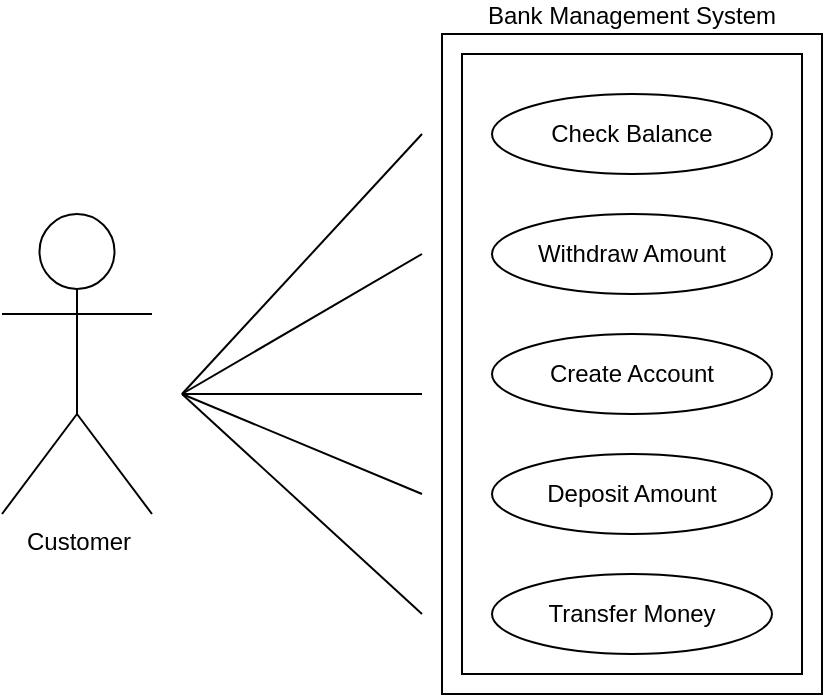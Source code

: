 <mxfile>
    <diagram id="_jJvDMua-DomdGU9ITgS" name="Page-1">
        <mxGraphModel dx="893" dy="389" grid="1" gridSize="10" guides="1" tooltips="1" connect="1" arrows="1" fold="1" page="1" pageScale="1" pageWidth="850" pageHeight="1100" math="0" shadow="0">
            <root>
                <mxCell id="0"/>
                <mxCell id="1" parent="0"/>
                <mxCell id="2" value="Customer" style="shape=umlActor;verticalLabelPosition=bottom;verticalAlign=top;html=1;" vertex="1" parent="1">
                    <mxGeometry x="110" y="290" width="75" height="150" as="geometry"/>
                </mxCell>
                <mxCell id="3" value="Bank Management System" style="verticalLabelPosition=top;verticalAlign=bottom;html=1;shape=mxgraph.basic.frame;dx=10;whiteSpace=wrap;labelPosition=center;align=center;" vertex="1" parent="1">
                    <mxGeometry x="330" y="200" width="190" height="330" as="geometry"/>
                </mxCell>
                <mxCell id="4" value="Check Balance" style="ellipse;whiteSpace=wrap;html=1;" vertex="1" parent="1">
                    <mxGeometry x="355" y="230" width="140" height="40" as="geometry"/>
                </mxCell>
                <mxCell id="7" value="Withdraw Amount" style="ellipse;whiteSpace=wrap;html=1;" vertex="1" parent="1">
                    <mxGeometry x="355" y="290" width="140" height="40" as="geometry"/>
                </mxCell>
                <mxCell id="10" value="Create Account" style="ellipse;whiteSpace=wrap;html=1;" vertex="1" parent="1">
                    <mxGeometry x="355" y="350" width="140" height="40" as="geometry"/>
                </mxCell>
                <mxCell id="13" value="Deposit Amount" style="ellipse;whiteSpace=wrap;html=1;" vertex="1" parent="1">
                    <mxGeometry x="355" y="410" width="140" height="40" as="geometry"/>
                </mxCell>
                <mxCell id="14" value="Transfer Money" style="ellipse;whiteSpace=wrap;html=1;" vertex="1" parent="1">
                    <mxGeometry x="355" y="470" width="140" height="40" as="geometry"/>
                </mxCell>
                <mxCell id="15" value="" style="endArrow=none;startArrow=none;endFill=0;startFill=0;endSize=8;html=1;verticalAlign=bottom;labelBackgroundColor=none;strokeWidth=1;" edge="1" parent="1">
                    <mxGeometry width="160" relative="1" as="geometry">
                        <mxPoint x="200" y="380" as="sourcePoint"/>
                        <mxPoint x="320" y="380" as="targetPoint"/>
                    </mxGeometry>
                </mxCell>
                <mxCell id="16" value="" style="endArrow=none;startArrow=none;endFill=0;startFill=0;endSize=8;html=1;verticalAlign=bottom;labelBackgroundColor=none;strokeWidth=1;" edge="1" parent="1">
                    <mxGeometry width="160" relative="1" as="geometry">
                        <mxPoint x="200" y="380" as="sourcePoint"/>
                        <mxPoint x="320" y="250" as="targetPoint"/>
                    </mxGeometry>
                </mxCell>
                <mxCell id="17" value="" style="endArrow=none;startArrow=none;endFill=0;startFill=0;endSize=8;html=1;verticalAlign=bottom;labelBackgroundColor=none;strokeWidth=1;" edge="1" parent="1">
                    <mxGeometry width="160" relative="1" as="geometry">
                        <mxPoint x="200" y="380" as="sourcePoint"/>
                        <mxPoint x="320" y="310" as="targetPoint"/>
                    </mxGeometry>
                </mxCell>
                <mxCell id="18" value="" style="endArrow=none;startArrow=none;endFill=0;startFill=0;endSize=8;html=1;verticalAlign=bottom;labelBackgroundColor=none;strokeWidth=1;" edge="1" parent="1">
                    <mxGeometry width="160" relative="1" as="geometry">
                        <mxPoint x="200" y="380" as="sourcePoint"/>
                        <mxPoint x="320" y="430" as="targetPoint"/>
                    </mxGeometry>
                </mxCell>
                <mxCell id="19" value="" style="endArrow=none;startArrow=none;endFill=0;startFill=0;endSize=8;html=1;verticalAlign=bottom;labelBackgroundColor=none;strokeWidth=1;" edge="1" parent="1">
                    <mxGeometry width="160" relative="1" as="geometry">
                        <mxPoint x="200" y="380" as="sourcePoint"/>
                        <mxPoint x="320" y="490" as="targetPoint"/>
                    </mxGeometry>
                </mxCell>
            </root>
        </mxGraphModel>
    </diagram>
</mxfile>